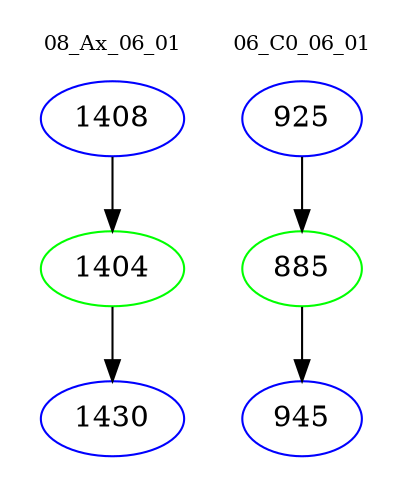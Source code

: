 digraph{
subgraph cluster_0 {
color = white
label = "08_Ax_06_01";
fontsize=10;
T0_1408 [label="1408", color="blue"]
T0_1408 -> T0_1404 [color="black"]
T0_1404 [label="1404", color="green"]
T0_1404 -> T0_1430 [color="black"]
T0_1430 [label="1430", color="blue"]
}
subgraph cluster_1 {
color = white
label = "06_C0_06_01";
fontsize=10;
T1_925 [label="925", color="blue"]
T1_925 -> T1_885 [color="black"]
T1_885 [label="885", color="green"]
T1_885 -> T1_945 [color="black"]
T1_945 [label="945", color="blue"]
}
}
